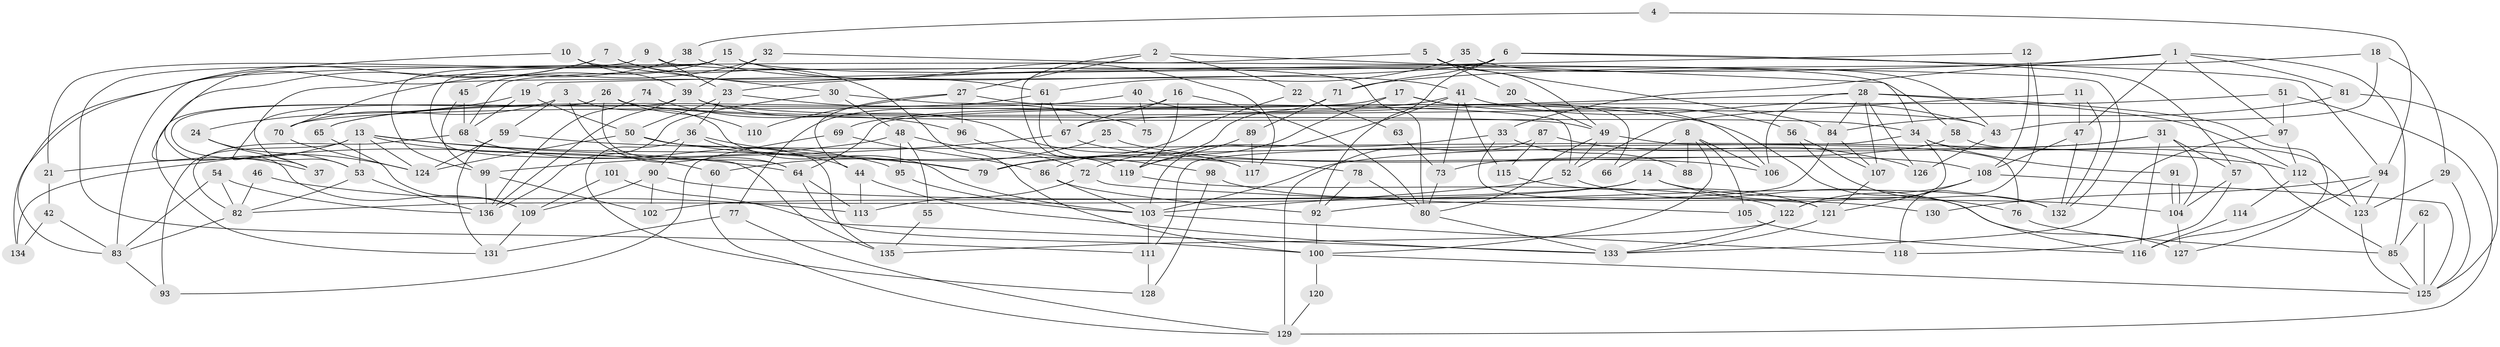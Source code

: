 // Generated by graph-tools (version 1.1) at 2025/15/03/09/25 04:15:10]
// undirected, 136 vertices, 272 edges
graph export_dot {
graph [start="1"]
  node [color=gray90,style=filled];
  1;
  2;
  3;
  4;
  5;
  6;
  7;
  8;
  9;
  10;
  11;
  12;
  13;
  14;
  15;
  16;
  17;
  18;
  19;
  20;
  21;
  22;
  23;
  24;
  25;
  26;
  27;
  28;
  29;
  30;
  31;
  32;
  33;
  34;
  35;
  36;
  37;
  38;
  39;
  40;
  41;
  42;
  43;
  44;
  45;
  46;
  47;
  48;
  49;
  50;
  51;
  52;
  53;
  54;
  55;
  56;
  57;
  58;
  59;
  60;
  61;
  62;
  63;
  64;
  65;
  66;
  67;
  68;
  69;
  70;
  71;
  72;
  73;
  74;
  75;
  76;
  77;
  78;
  79;
  80;
  81;
  82;
  83;
  84;
  85;
  86;
  87;
  88;
  89;
  90;
  91;
  92;
  93;
  94;
  95;
  96;
  97;
  98;
  99;
  100;
  101;
  102;
  103;
  104;
  105;
  106;
  107;
  108;
  109;
  110;
  111;
  112;
  113;
  114;
  115;
  116;
  117;
  118;
  119;
  120;
  121;
  122;
  123;
  124;
  125;
  126;
  127;
  128;
  129;
  130;
  131;
  132;
  133;
  134;
  135;
  136;
  1 -- 23;
  1 -- 97;
  1 -- 33;
  1 -- 47;
  1 -- 81;
  1 -- 85;
  2 -- 34;
  2 -- 119;
  2 -- 22;
  2 -- 27;
  3 -- 103;
  3 -- 64;
  3 -- 59;
  3 -- 70;
  4 -- 38;
  4 -- 94;
  5 -- 84;
  5 -- 83;
  5 -- 20;
  5 -- 49;
  6 -- 57;
  6 -- 92;
  6 -- 68;
  6 -- 71;
  6 -- 94;
  6 -- 109;
  7 -- 61;
  7 -- 100;
  7 -- 37;
  7 -- 134;
  8 -- 105;
  8 -- 100;
  8 -- 66;
  8 -- 88;
  8 -- 106;
  9 -- 21;
  9 -- 80;
  9 -- 23;
  10 -- 39;
  10 -- 30;
  10 -- 83;
  11 -- 47;
  11 -- 52;
  11 -- 132;
  12 -- 108;
  12 -- 19;
  12 -- 118;
  13 -- 53;
  13 -- 64;
  13 -- 21;
  13 -- 60;
  13 -- 79;
  13 -- 93;
  13 -- 124;
  14 -- 104;
  14 -- 76;
  14 -- 82;
  14 -- 102;
  15 -- 45;
  15 -- 117;
  15 -- 58;
  15 -- 99;
  15 -- 111;
  15 -- 135;
  16 -- 80;
  16 -- 67;
  16 -- 77;
  16 -- 119;
  17 -- 119;
  17 -- 70;
  17 -- 56;
  17 -- 66;
  18 -- 43;
  18 -- 29;
  18 -- 71;
  19 -- 24;
  19 -- 68;
  19 -- 50;
  20 -- 49;
  21 -- 42;
  22 -- 79;
  22 -- 63;
  23 -- 36;
  23 -- 50;
  23 -- 75;
  24 -- 53;
  24 -- 37;
  25 -- 60;
  25 -- 108;
  26 -- 49;
  26 -- 34;
  26 -- 37;
  26 -- 64;
  26 -- 110;
  26 -- 131;
  27 -- 116;
  27 -- 44;
  27 -- 96;
  27 -- 110;
  28 -- 107;
  28 -- 67;
  28 -- 84;
  28 -- 106;
  28 -- 112;
  28 -- 126;
  28 -- 127;
  29 -- 123;
  29 -- 125;
  30 -- 52;
  30 -- 48;
  30 -- 136;
  31 -- 79;
  31 -- 57;
  31 -- 103;
  31 -- 104;
  31 -- 116;
  32 -- 70;
  32 -- 132;
  32 -- 39;
  33 -- 121;
  33 -- 72;
  33 -- 88;
  34 -- 85;
  34 -- 111;
  34 -- 91;
  34 -- 122;
  35 -- 43;
  35 -- 61;
  36 -- 90;
  36 -- 44;
  36 -- 79;
  36 -- 128;
  38 -- 41;
  38 -- 124;
  39 -- 136;
  39 -- 43;
  39 -- 53;
  39 -- 117;
  40 -- 65;
  40 -- 106;
  40 -- 75;
  41 -- 69;
  41 -- 103;
  41 -- 43;
  41 -- 73;
  41 -- 115;
  42 -- 83;
  42 -- 134;
  43 -- 126;
  44 -- 133;
  44 -- 113;
  45 -- 68;
  45 -- 99;
  46 -- 113;
  46 -- 82;
  47 -- 108;
  47 -- 132;
  48 -- 95;
  48 -- 72;
  48 -- 55;
  48 -- 134;
  49 -- 80;
  49 -- 52;
  49 -- 76;
  50 -- 78;
  50 -- 124;
  50 -- 135;
  51 -- 64;
  51 -- 97;
  51 -- 129;
  52 -- 127;
  52 -- 103;
  53 -- 136;
  53 -- 82;
  54 -- 83;
  54 -- 82;
  54 -- 136;
  55 -- 135;
  56 -- 132;
  56 -- 107;
  57 -- 118;
  57 -- 104;
  58 -- 73;
  58 -- 123;
  59 -- 124;
  59 -- 112;
  59 -- 131;
  60 -- 129;
  61 -- 117;
  61 -- 67;
  61 -- 65;
  62 -- 125;
  62 -- 85;
  63 -- 73;
  64 -- 100;
  64 -- 113;
  65 -- 109;
  67 -- 99;
  67 -- 106;
  68 -- 82;
  68 -- 95;
  69 -- 86;
  69 -- 93;
  70 -- 124;
  71 -- 86;
  71 -- 89;
  72 -- 113;
  72 -- 105;
  73 -- 80;
  74 -- 136;
  74 -- 96;
  76 -- 85;
  77 -- 131;
  77 -- 129;
  78 -- 92;
  78 -- 80;
  80 -- 133;
  81 -- 84;
  81 -- 125;
  82 -- 83;
  83 -- 93;
  84 -- 107;
  84 -- 92;
  85 -- 125;
  86 -- 103;
  86 -- 92;
  87 -- 126;
  87 -- 129;
  87 -- 115;
  89 -- 119;
  89 -- 117;
  90 -- 109;
  90 -- 102;
  90 -- 130;
  91 -- 104;
  91 -- 104;
  92 -- 100;
  94 -- 123;
  94 -- 116;
  94 -- 130;
  95 -- 103;
  96 -- 98;
  97 -- 133;
  97 -- 112;
  98 -- 128;
  98 -- 132;
  99 -- 136;
  99 -- 102;
  100 -- 125;
  100 -- 120;
  101 -- 109;
  101 -- 133;
  103 -- 111;
  103 -- 118;
  104 -- 127;
  105 -- 116;
  107 -- 121;
  108 -- 125;
  108 -- 122;
  108 -- 121;
  109 -- 131;
  111 -- 128;
  112 -- 114;
  112 -- 123;
  114 -- 116;
  115 -- 121;
  119 -- 122;
  120 -- 129;
  121 -- 133;
  122 -- 135;
  122 -- 133;
  123 -- 125;
}
